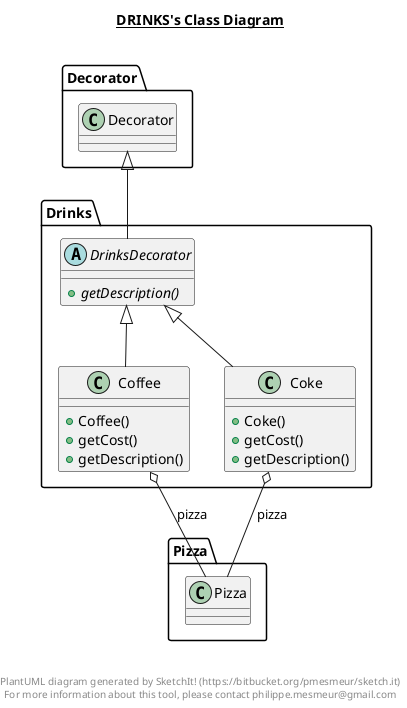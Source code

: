 @startuml

title __DRINKS's Class Diagram__\n

  namespace Drinks {
    class Drinks.Coffee {
        + Coffee()
        + getCost()
        + getDescription()
    }
  }
  

  namespace Drinks {
    class Drinks.Coke {
        + Coke()
        + getCost()
        + getDescription()
    }
  }
  

  namespace Drinks {
    abstract class Drinks.DrinksDecorator {
        {abstract} + getDescription()
    }
  }
  

  Drinks.Coffee -up-|> Drinks.DrinksDecorator
  Drinks.Coffee o-- Pizza.Pizza : pizza
  Drinks.Coke -up-|> Drinks.DrinksDecorator
  Drinks.Coke o-- Pizza.Pizza : pizza
  Drinks.DrinksDecorator -up-|> Decorator.Decorator


right footer


PlantUML diagram generated by SketchIt! (https://bitbucket.org/pmesmeur/sketch.it)
For more information about this tool, please contact philippe.mesmeur@gmail.com
endfooter

@enduml
